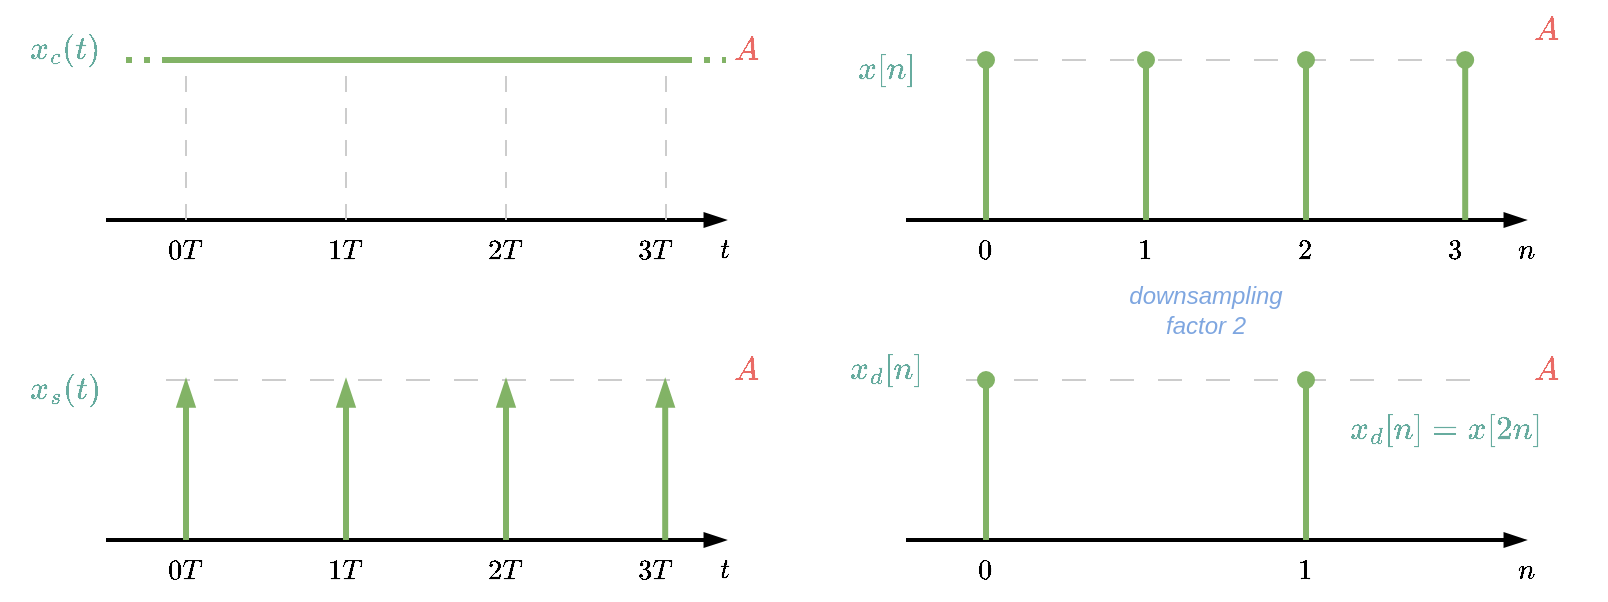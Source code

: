<mxfile version="24.7.8">
  <diagram name="Page-1" id="SSF-qRTuFEGHfWK87924">
    <mxGraphModel dx="1393" dy="826" grid="1" gridSize="10" guides="1" tooltips="1" connect="1" arrows="1" fold="1" page="1" pageScale="1" pageWidth="850" pageHeight="1100" math="1" shadow="0">
      <root>
        <mxCell id="0" />
        <mxCell id="1" parent="0" />
        <mxCell id="XbLqfCah3fl3YUQZX58t-3" value="" style="endArrow=blockThin;html=1;rounded=0;strokeWidth=2;endFill=1;" edge="1" parent="1">
          <mxGeometry width="50" height="50" relative="1" as="geometry">
            <mxPoint x="80" y="280" as="sourcePoint" />
            <mxPoint x="390" y="280" as="targetPoint" />
          </mxGeometry>
        </mxCell>
        <mxCell id="XbLqfCah3fl3YUQZX58t-4" value="" style="endArrow=none;html=1;rounded=0;strokeWidth=3;fillColor=#d5e8d4;strokeColor=#82b366;" edge="1" parent="1">
          <mxGeometry width="50" height="50" relative="1" as="geometry">
            <mxPoint x="110" y="200" as="sourcePoint" />
            <mxPoint x="370" y="200" as="targetPoint" />
          </mxGeometry>
        </mxCell>
        <mxCell id="XbLqfCah3fl3YUQZX58t-5" value="" style="endArrow=none;html=1;rounded=0;dashed=1;dashPattern=8 8;strokeColor=#CCCCCC;" edge="1" parent="1">
          <mxGeometry width="50" height="50" relative="1" as="geometry">
            <mxPoint x="120" y="280" as="sourcePoint" />
            <mxPoint x="120" y="200" as="targetPoint" />
          </mxGeometry>
        </mxCell>
        <mxCell id="XbLqfCah3fl3YUQZX58t-7" value="" style="endArrow=none;html=1;rounded=0;dashed=1;dashPattern=8 8;strokeColor=#CCCCCC;" edge="1" parent="1">
          <mxGeometry width="50" height="50" relative="1" as="geometry">
            <mxPoint x="200" y="280" as="sourcePoint" />
            <mxPoint x="200" y="200" as="targetPoint" />
          </mxGeometry>
        </mxCell>
        <mxCell id="XbLqfCah3fl3YUQZX58t-9" value="$$0T$$" style="text;html=1;align=center;verticalAlign=middle;whiteSpace=wrap;rounded=0;" vertex="1" parent="1">
          <mxGeometry x="90" y="280" width="60" height="30" as="geometry" />
        </mxCell>
        <mxCell id="XbLqfCah3fl3YUQZX58t-10" value="$$1T$$" style="text;html=1;align=center;verticalAlign=middle;whiteSpace=wrap;rounded=0;" vertex="1" parent="1">
          <mxGeometry x="170" y="280" width="60" height="30" as="geometry" />
        </mxCell>
        <mxCell id="XbLqfCah3fl3YUQZX58t-11" value="" style="endArrow=none;html=1;rounded=0;dashed=1;dashPattern=8 8;strokeColor=#CCCCCC;" edge="1" parent="1">
          <mxGeometry width="50" height="50" relative="1" as="geometry">
            <mxPoint x="280" y="280" as="sourcePoint" />
            <mxPoint x="280" y="200" as="targetPoint" />
          </mxGeometry>
        </mxCell>
        <mxCell id="XbLqfCah3fl3YUQZX58t-12" value="$$2T$$" style="text;html=1;align=center;verticalAlign=middle;whiteSpace=wrap;rounded=0;" vertex="1" parent="1">
          <mxGeometry x="250" y="280" width="60" height="30" as="geometry" />
        </mxCell>
        <mxCell id="XbLqfCah3fl3YUQZX58t-13" value="" style="endArrow=blockThin;html=1;rounded=0;strokeWidth=2;endFill=1;" edge="1" parent="1">
          <mxGeometry width="50" height="50" relative="1" as="geometry">
            <mxPoint x="80" y="440" as="sourcePoint" />
            <mxPoint x="390" y="440" as="targetPoint" />
          </mxGeometry>
        </mxCell>
        <mxCell id="XbLqfCah3fl3YUQZX58t-14" value="" style="endArrow=none;html=1;rounded=0;strokeWidth=1;fillColor=#d5e8d4;strokeColor=#CCCCCC;dashed=1;dashPattern=12 12;" edge="1" parent="1">
          <mxGeometry width="50" height="50" relative="1" as="geometry">
            <mxPoint x="110" y="360" as="sourcePoint" />
            <mxPoint x="370" y="360" as="targetPoint" />
          </mxGeometry>
        </mxCell>
        <mxCell id="XbLqfCah3fl3YUQZX58t-15" value="" style="endArrow=blockThin;html=1;rounded=0;strokeColor=#82b366;strokeWidth=3;fillColor=#d5e8d4;endFill=1;" edge="1" parent="1">
          <mxGeometry width="50" height="50" relative="1" as="geometry">
            <mxPoint x="120" y="440" as="sourcePoint" />
            <mxPoint x="120" y="360" as="targetPoint" />
          </mxGeometry>
        </mxCell>
        <mxCell id="XbLqfCah3fl3YUQZX58t-16" value="" style="endArrow=blockThin;html=1;rounded=0;strokeColor=#82b366;strokeWidth=3;fillColor=#d5e8d4;endFill=1;" edge="1" parent="1">
          <mxGeometry width="50" height="50" relative="1" as="geometry">
            <mxPoint x="200" y="440" as="sourcePoint" />
            <mxPoint x="200" y="360" as="targetPoint" />
          </mxGeometry>
        </mxCell>
        <mxCell id="XbLqfCah3fl3YUQZX58t-17" value="$$0T$$" style="text;html=1;align=center;verticalAlign=middle;whiteSpace=wrap;rounded=0;" vertex="1" parent="1">
          <mxGeometry x="90" y="440" width="60" height="30" as="geometry" />
        </mxCell>
        <mxCell id="XbLqfCah3fl3YUQZX58t-18" value="$$1T$$" style="text;html=1;align=center;verticalAlign=middle;whiteSpace=wrap;rounded=0;" vertex="1" parent="1">
          <mxGeometry x="170" y="440" width="60" height="30" as="geometry" />
        </mxCell>
        <mxCell id="XbLqfCah3fl3YUQZX58t-19" value="" style="endArrow=blockThin;html=1;rounded=0;strokeColor=#82b366;strokeWidth=3;fillColor=#d5e8d4;endFill=1;" edge="1" parent="1">
          <mxGeometry width="50" height="50" relative="1" as="geometry">
            <mxPoint x="280" y="440" as="sourcePoint" />
            <mxPoint x="280" y="360" as="targetPoint" />
          </mxGeometry>
        </mxCell>
        <mxCell id="XbLqfCah3fl3YUQZX58t-20" value="$$2T$$" style="text;html=1;align=center;verticalAlign=middle;whiteSpace=wrap;rounded=0;" vertex="1" parent="1">
          <mxGeometry x="250" y="440" width="60" height="30" as="geometry" />
        </mxCell>
        <mxCell id="XbLqfCah3fl3YUQZX58t-21" value="$$t$$" style="text;html=1;align=center;verticalAlign=middle;whiteSpace=wrap;rounded=0;" vertex="1" parent="1">
          <mxGeometry x="360" y="280" width="60" height="30" as="geometry" />
        </mxCell>
        <mxCell id="XbLqfCah3fl3YUQZX58t-22" value="$$t$$" style="text;html=1;align=center;verticalAlign=middle;whiteSpace=wrap;rounded=0;" vertex="1" parent="1">
          <mxGeometry x="360" y="440" width="60" height="30" as="geometry" />
        </mxCell>
        <mxCell id="XbLqfCah3fl3YUQZX58t-23" value="&lt;font color=&quot;#67ab9f&quot; style=&quot;font-size: 14px;&quot;&gt;$$x_c(t)$$&lt;/font&gt;" style="text;html=1;align=center;verticalAlign=middle;whiteSpace=wrap;rounded=0;" vertex="1" parent="1">
          <mxGeometry x="30" y="180" width="60" height="30" as="geometry" />
        </mxCell>
        <mxCell id="XbLqfCah3fl3YUQZX58t-24" value="&lt;font color=&quot;#67ab9f&quot; style=&quot;font-size: 14px;&quot;&gt;$$x_s(t)$$&lt;/font&gt;" style="text;html=1;align=center;verticalAlign=middle;whiteSpace=wrap;rounded=0;" vertex="1" parent="1">
          <mxGeometry x="30" y="350" width="60" height="30" as="geometry" />
        </mxCell>
        <mxCell id="XbLqfCah3fl3YUQZX58t-34" value="&lt;font color=&quot;#67ab9f&quot; style=&quot;font-size: 14px;&quot;&gt;$$x[n]$$&lt;/font&gt;" style="text;html=1;align=center;verticalAlign=middle;whiteSpace=wrap;rounded=0;" vertex="1" parent="1">
          <mxGeometry x="440" y="190" width="60" height="30" as="geometry" />
        </mxCell>
        <mxCell id="XbLqfCah3fl3YUQZX58t-45" value="&lt;font color=&quot;#67ab9f&quot; style=&quot;font-size: 14px;&quot;&gt;$$x_d[n]$$&lt;/font&gt;" style="text;html=1;align=center;verticalAlign=middle;whiteSpace=wrap;rounded=0;" vertex="1" parent="1">
          <mxGeometry x="440" y="340" width="60" height="30" as="geometry" />
        </mxCell>
        <mxCell id="XbLqfCah3fl3YUQZX58t-46" value="" style="endArrow=none;html=1;rounded=0;dashed=1;dashPattern=8 8;strokeColor=#CCCCCC;" edge="1" parent="1">
          <mxGeometry width="50" height="50" relative="1" as="geometry">
            <mxPoint x="360" y="280" as="sourcePoint" />
            <mxPoint x="360" y="200" as="targetPoint" />
          </mxGeometry>
        </mxCell>
        <mxCell id="XbLqfCah3fl3YUQZX58t-47" value="$$3T$$" style="text;html=1;align=center;verticalAlign=middle;whiteSpace=wrap;rounded=0;" vertex="1" parent="1">
          <mxGeometry x="325" y="280" width="60" height="30" as="geometry" />
        </mxCell>
        <mxCell id="XbLqfCah3fl3YUQZX58t-48" value="" style="endArrow=blockThin;html=1;rounded=0;strokeColor=#82b366;strokeWidth=3;fillColor=#d5e8d4;endFill=1;" edge="1" parent="1">
          <mxGeometry width="50" height="50" relative="1" as="geometry">
            <mxPoint x="359.6" y="440" as="sourcePoint" />
            <mxPoint x="359.6" y="360" as="targetPoint" />
          </mxGeometry>
        </mxCell>
        <mxCell id="XbLqfCah3fl3YUQZX58t-49" value="$$3T$$" style="text;html=1;align=center;verticalAlign=middle;whiteSpace=wrap;rounded=0;" vertex="1" parent="1">
          <mxGeometry x="325" y="440" width="60" height="30" as="geometry" />
        </mxCell>
        <mxCell id="XbLqfCah3fl3YUQZX58t-50" value="" style="endArrow=none;html=1;rounded=0;strokeWidth=3;fillColor=#d5e8d4;strokeColor=#82b366;dashed=1;dashPattern=1 2;" edge="1" parent="1">
          <mxGeometry width="50" height="50" relative="1" as="geometry">
            <mxPoint x="370" y="199.99" as="sourcePoint" />
            <mxPoint x="390" y="199.99" as="targetPoint" />
          </mxGeometry>
        </mxCell>
        <mxCell id="XbLqfCah3fl3YUQZX58t-51" value="" style="endArrow=none;html=1;rounded=0;strokeWidth=3;fillColor=#d5e8d4;strokeColor=#82b366;dashed=1;dashPattern=1 2;" edge="1" parent="1">
          <mxGeometry width="50" height="50" relative="1" as="geometry">
            <mxPoint x="90" y="199.98" as="sourcePoint" />
            <mxPoint x="110" y="199.98" as="targetPoint" />
          </mxGeometry>
        </mxCell>
        <mxCell id="XbLqfCah3fl3YUQZX58t-52" value="" style="endArrow=blockThin;html=1;rounded=0;strokeWidth=2;endFill=1;" edge="1" parent="1">
          <mxGeometry width="50" height="50" relative="1" as="geometry">
            <mxPoint x="480" y="280" as="sourcePoint" />
            <mxPoint x="790" y="280" as="targetPoint" />
          </mxGeometry>
        </mxCell>
        <mxCell id="XbLqfCah3fl3YUQZX58t-53" value="" style="endArrow=none;html=1;rounded=0;strokeWidth=1;fillColor=#d5e8d4;strokeColor=#CCCCCC;dashed=1;dashPattern=12 12;" edge="1" parent="1">
          <mxGeometry width="50" height="50" relative="1" as="geometry">
            <mxPoint x="510" y="200" as="sourcePoint" />
            <mxPoint x="770" y="200" as="targetPoint" />
          </mxGeometry>
        </mxCell>
        <mxCell id="XbLqfCah3fl3YUQZX58t-54" value="" style="endArrow=oval;html=1;rounded=0;strokeColor=#82b366;strokeWidth=3;fillColor=#d5e8d4;endFill=1;" edge="1" parent="1">
          <mxGeometry width="50" height="50" relative="1" as="geometry">
            <mxPoint x="520" y="280" as="sourcePoint" />
            <mxPoint x="520" y="200" as="targetPoint" />
          </mxGeometry>
        </mxCell>
        <mxCell id="XbLqfCah3fl3YUQZX58t-55" value="" style="endArrow=oval;html=1;rounded=0;strokeColor=#82b366;strokeWidth=3;fillColor=#d5e8d4;endFill=1;" edge="1" parent="1">
          <mxGeometry width="50" height="50" relative="1" as="geometry">
            <mxPoint x="600" y="280" as="sourcePoint" />
            <mxPoint x="600" y="200" as="targetPoint" />
          </mxGeometry>
        </mxCell>
        <mxCell id="XbLqfCah3fl3YUQZX58t-56" value="$$0$$" style="text;html=1;align=center;verticalAlign=middle;whiteSpace=wrap;rounded=0;" vertex="1" parent="1">
          <mxGeometry x="490" y="280" width="60" height="30" as="geometry" />
        </mxCell>
        <mxCell id="XbLqfCah3fl3YUQZX58t-57" value="$$1$$" style="text;html=1;align=center;verticalAlign=middle;whiteSpace=wrap;rounded=0;" vertex="1" parent="1">
          <mxGeometry x="570" y="280" width="60" height="30" as="geometry" />
        </mxCell>
        <mxCell id="XbLqfCah3fl3YUQZX58t-58" value="" style="endArrow=oval;html=1;rounded=0;strokeColor=#82b366;strokeWidth=3;fillColor=#d5e8d4;endFill=1;" edge="1" parent="1">
          <mxGeometry width="50" height="50" relative="1" as="geometry">
            <mxPoint x="680" y="280" as="sourcePoint" />
            <mxPoint x="680" y="200" as="targetPoint" />
          </mxGeometry>
        </mxCell>
        <mxCell id="XbLqfCah3fl3YUQZX58t-59" value="$$2$$" style="text;html=1;align=center;verticalAlign=middle;whiteSpace=wrap;rounded=0;" vertex="1" parent="1">
          <mxGeometry x="650" y="280" width="60" height="30" as="geometry" />
        </mxCell>
        <mxCell id="XbLqfCah3fl3YUQZX58t-60" value="$$n$$" style="text;html=1;align=center;verticalAlign=middle;whiteSpace=wrap;rounded=0;" vertex="1" parent="1">
          <mxGeometry x="760" y="280" width="60" height="30" as="geometry" />
        </mxCell>
        <mxCell id="XbLqfCah3fl3YUQZX58t-61" value="" style="endArrow=oval;html=1;rounded=0;strokeColor=#82b366;strokeWidth=3;fillColor=#d5e8d4;endFill=1;" edge="1" parent="1">
          <mxGeometry width="50" height="50" relative="1" as="geometry">
            <mxPoint x="759.6" y="280" as="sourcePoint" />
            <mxPoint x="759.6" y="200" as="targetPoint" />
          </mxGeometry>
        </mxCell>
        <mxCell id="XbLqfCah3fl3YUQZX58t-62" value="$$3$$" style="text;html=1;align=center;verticalAlign=middle;whiteSpace=wrap;rounded=0;" vertex="1" parent="1">
          <mxGeometry x="725" y="280" width="60" height="30" as="geometry" />
        </mxCell>
        <mxCell id="XbLqfCah3fl3YUQZX58t-63" value="" style="endArrow=blockThin;html=1;rounded=0;strokeWidth=2;endFill=1;" edge="1" parent="1">
          <mxGeometry width="50" height="50" relative="1" as="geometry">
            <mxPoint x="480" y="440" as="sourcePoint" />
            <mxPoint x="790" y="440" as="targetPoint" />
          </mxGeometry>
        </mxCell>
        <mxCell id="XbLqfCah3fl3YUQZX58t-64" value="" style="endArrow=none;html=1;rounded=0;strokeWidth=1;fillColor=#d5e8d4;strokeColor=#CCCCCC;dashed=1;dashPattern=12 12;" edge="1" parent="1">
          <mxGeometry width="50" height="50" relative="1" as="geometry">
            <mxPoint x="510" y="360" as="sourcePoint" />
            <mxPoint x="770" y="360" as="targetPoint" />
          </mxGeometry>
        </mxCell>
        <mxCell id="XbLqfCah3fl3YUQZX58t-65" value="" style="endArrow=oval;html=1;rounded=0;strokeColor=#82b366;strokeWidth=3;fillColor=#d5e8d4;endFill=1;" edge="1" parent="1">
          <mxGeometry width="50" height="50" relative="1" as="geometry">
            <mxPoint x="520" y="440" as="sourcePoint" />
            <mxPoint x="520" y="360" as="targetPoint" />
          </mxGeometry>
        </mxCell>
        <mxCell id="XbLqfCah3fl3YUQZX58t-67" value="$$0$$" style="text;html=1;align=center;verticalAlign=middle;whiteSpace=wrap;rounded=0;" vertex="1" parent="1">
          <mxGeometry x="490" y="440" width="60" height="30" as="geometry" />
        </mxCell>
        <mxCell id="XbLqfCah3fl3YUQZX58t-69" value="" style="endArrow=oval;html=1;rounded=0;strokeColor=#82b366;strokeWidth=3;fillColor=#d5e8d4;endFill=1;" edge="1" parent="1">
          <mxGeometry width="50" height="50" relative="1" as="geometry">
            <mxPoint x="680" y="440" as="sourcePoint" />
            <mxPoint x="680" y="360" as="targetPoint" />
          </mxGeometry>
        </mxCell>
        <mxCell id="XbLqfCah3fl3YUQZX58t-70" value="$$1$$" style="text;html=1;align=center;verticalAlign=middle;whiteSpace=wrap;rounded=0;" vertex="1" parent="1">
          <mxGeometry x="650" y="440" width="60" height="30" as="geometry" />
        </mxCell>
        <mxCell id="XbLqfCah3fl3YUQZX58t-71" value="$$n$$" style="text;html=1;align=center;verticalAlign=middle;whiteSpace=wrap;rounded=0;" vertex="1" parent="1">
          <mxGeometry x="760" y="440" width="60" height="30" as="geometry" />
        </mxCell>
        <mxCell id="XbLqfCah3fl3YUQZX58t-74" value="&lt;font color=&quot;#ea6b66&quot; style=&quot;font-size: 14px;&quot;&gt;$$A$$&lt;/font&gt;" style="text;html=1;align=center;verticalAlign=middle;whiteSpace=wrap;rounded=0;" vertex="1" parent="1">
          <mxGeometry x="370" y="180" width="60" height="30" as="geometry" />
        </mxCell>
        <mxCell id="XbLqfCah3fl3YUQZX58t-75" value="&lt;font color=&quot;#ea6b66&quot; style=&quot;font-size: 14px;&quot;&gt;$$A$$&lt;/font&gt;" style="text;html=1;align=center;verticalAlign=middle;whiteSpace=wrap;rounded=0;" vertex="1" parent="1">
          <mxGeometry x="370" y="340" width="60" height="30" as="geometry" />
        </mxCell>
        <mxCell id="XbLqfCah3fl3YUQZX58t-76" value="&lt;font color=&quot;#ea6b66&quot; style=&quot;font-size: 14px;&quot;&gt;$$A$$&lt;/font&gt;" style="text;html=1;align=center;verticalAlign=middle;whiteSpace=wrap;rounded=0;" vertex="1" parent="1">
          <mxGeometry x="770" y="170" width="60" height="30" as="geometry" />
        </mxCell>
        <mxCell id="XbLqfCah3fl3YUQZX58t-77" value="&lt;font color=&quot;#ea6b66&quot; style=&quot;font-size: 14px;&quot;&gt;$$A$$&lt;/font&gt;" style="text;html=1;align=center;verticalAlign=middle;whiteSpace=wrap;rounded=0;" vertex="1" parent="1">
          <mxGeometry x="770" y="340" width="60" height="30" as="geometry" />
        </mxCell>
        <mxCell id="XbLqfCah3fl3YUQZX58t-78" value="&lt;font color=&quot;#67ab9f&quot; style=&quot;font-size: 14px;&quot;&gt;$$x_d[n]=x[2n]$$&lt;/font&gt;" style="text;html=1;align=center;verticalAlign=middle;whiteSpace=wrap;rounded=0;" vertex="1" parent="1">
          <mxGeometry x="720" y="370" width="60" height="30" as="geometry" />
        </mxCell>
        <mxCell id="XbLqfCah3fl3YUQZX58t-79" value="&lt;font color=&quot;#7ea6e0&quot; size=&quot;1&quot; style=&quot;&quot;&gt;&lt;i style=&quot;font-size: 12px;&quot;&gt;downsampling factor 2&lt;/i&gt;&lt;/font&gt;" style="text;html=1;align=center;verticalAlign=middle;whiteSpace=wrap;rounded=0;" vertex="1" parent="1">
          <mxGeometry x="600" y="310" width="60" height="30" as="geometry" />
        </mxCell>
      </root>
    </mxGraphModel>
  </diagram>
</mxfile>
